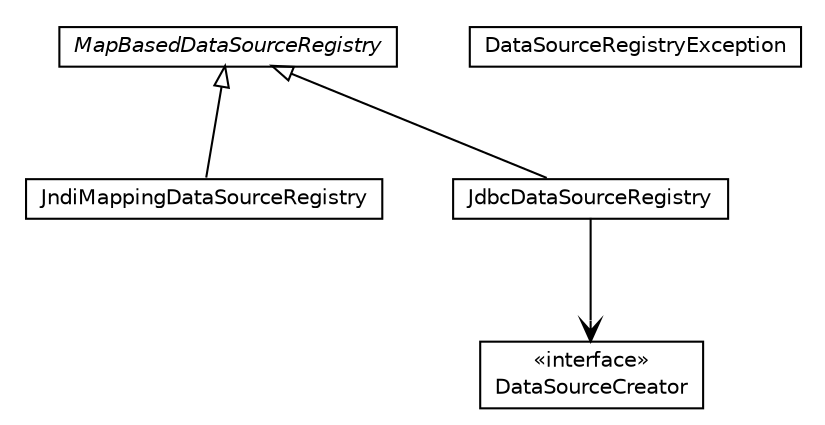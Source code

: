 #!/usr/local/bin/dot
#
# Class diagram 
# Generated by UMLGraph version R5_6_6-8-g8d7759 (http://www.umlgraph.org/)
#

digraph G {
	edge [fontname="Helvetica",fontsize=10,labelfontname="Helvetica",labelfontsize=10];
	node [fontname="Helvetica",fontsize=10,shape=plaintext];
	nodesep=0.25;
	ranksep=0.5;
	// org.dayatang.datasource4saas.dsregistry.MapBasedDataSourceRegistry
	c14685 [label=<<table title="org.dayatang.datasource4saas.dsregistry.MapBasedDataSourceRegistry" border="0" cellborder="1" cellspacing="0" cellpadding="2" port="p" href="./MapBasedDataSourceRegistry.html">
		<tr><td><table border="0" cellspacing="0" cellpadding="1">
<tr><td align="center" balign="center"><font face="Helvetica-Oblique"> MapBasedDataSourceRegistry </font></td></tr>
		</table></td></tr>
		</table>>, URL="./MapBasedDataSourceRegistry.html", fontname="Helvetica", fontcolor="black", fontsize=10.0];
	// org.dayatang.datasource4saas.dsregistry.JndiMappingDataSourceRegistry
	c14686 [label=<<table title="org.dayatang.datasource4saas.dsregistry.JndiMappingDataSourceRegistry" border="0" cellborder="1" cellspacing="0" cellpadding="2" port="p" href="./JndiMappingDataSourceRegistry.html">
		<tr><td><table border="0" cellspacing="0" cellpadding="1">
<tr><td align="center" balign="center"> JndiMappingDataSourceRegistry </td></tr>
		</table></td></tr>
		</table>>, URL="./JndiMappingDataSourceRegistry.html", fontname="Helvetica", fontcolor="black", fontsize=10.0];
	// org.dayatang.datasource4saas.dsregistry.JdbcDataSourceRegistry
	c14687 [label=<<table title="org.dayatang.datasource4saas.dsregistry.JdbcDataSourceRegistry" border="0" cellborder="1" cellspacing="0" cellpadding="2" port="p" href="./JdbcDataSourceRegistry.html">
		<tr><td><table border="0" cellspacing="0" cellpadding="1">
<tr><td align="center" balign="center"> JdbcDataSourceRegistry </td></tr>
		</table></td></tr>
		</table>>, URL="./JdbcDataSourceRegistry.html", fontname="Helvetica", fontcolor="black", fontsize=10.0];
	// org.dayatang.datasource4saas.dsregistry.DataSourceRegistryException
	c14688 [label=<<table title="org.dayatang.datasource4saas.dsregistry.DataSourceRegistryException" border="0" cellborder="1" cellspacing="0" cellpadding="2" port="p" href="./DataSourceRegistryException.html">
		<tr><td><table border="0" cellspacing="0" cellpadding="1">
<tr><td align="center" balign="center"> DataSourceRegistryException </td></tr>
		</table></td></tr>
		</table>>, URL="./DataSourceRegistryException.html", fontname="Helvetica", fontcolor="black", fontsize=10.0];
	// org.dayatang.datasource4saas.dsregistry.DataSourceCreator
	c14689 [label=<<table title="org.dayatang.datasource4saas.dsregistry.DataSourceCreator" border="0" cellborder="1" cellspacing="0" cellpadding="2" port="p" href="./DataSourceCreator.html">
		<tr><td><table border="0" cellspacing="0" cellpadding="1">
<tr><td align="center" balign="center"> &#171;interface&#187; </td></tr>
<tr><td align="center" balign="center"> DataSourceCreator </td></tr>
		</table></td></tr>
		</table>>, URL="./DataSourceCreator.html", fontname="Helvetica", fontcolor="black", fontsize=10.0];
	//org.dayatang.datasource4saas.dsregistry.JndiMappingDataSourceRegistry extends org.dayatang.datasource4saas.dsregistry.MapBasedDataSourceRegistry
	c14685:p -> c14686:p [dir=back,arrowtail=empty];
	//org.dayatang.datasource4saas.dsregistry.JdbcDataSourceRegistry extends org.dayatang.datasource4saas.dsregistry.MapBasedDataSourceRegistry
	c14685:p -> c14687:p [dir=back,arrowtail=empty];
	// org.dayatang.datasource4saas.dsregistry.JdbcDataSourceRegistry NAVASSOC org.dayatang.datasource4saas.dsregistry.DataSourceCreator
	c14687:p -> c14689:p [taillabel="", label=" "headlabel="", fontname="Helvetica", fontcolor="black", fontsize=10.0, color="black", arrowhead=open];
}

